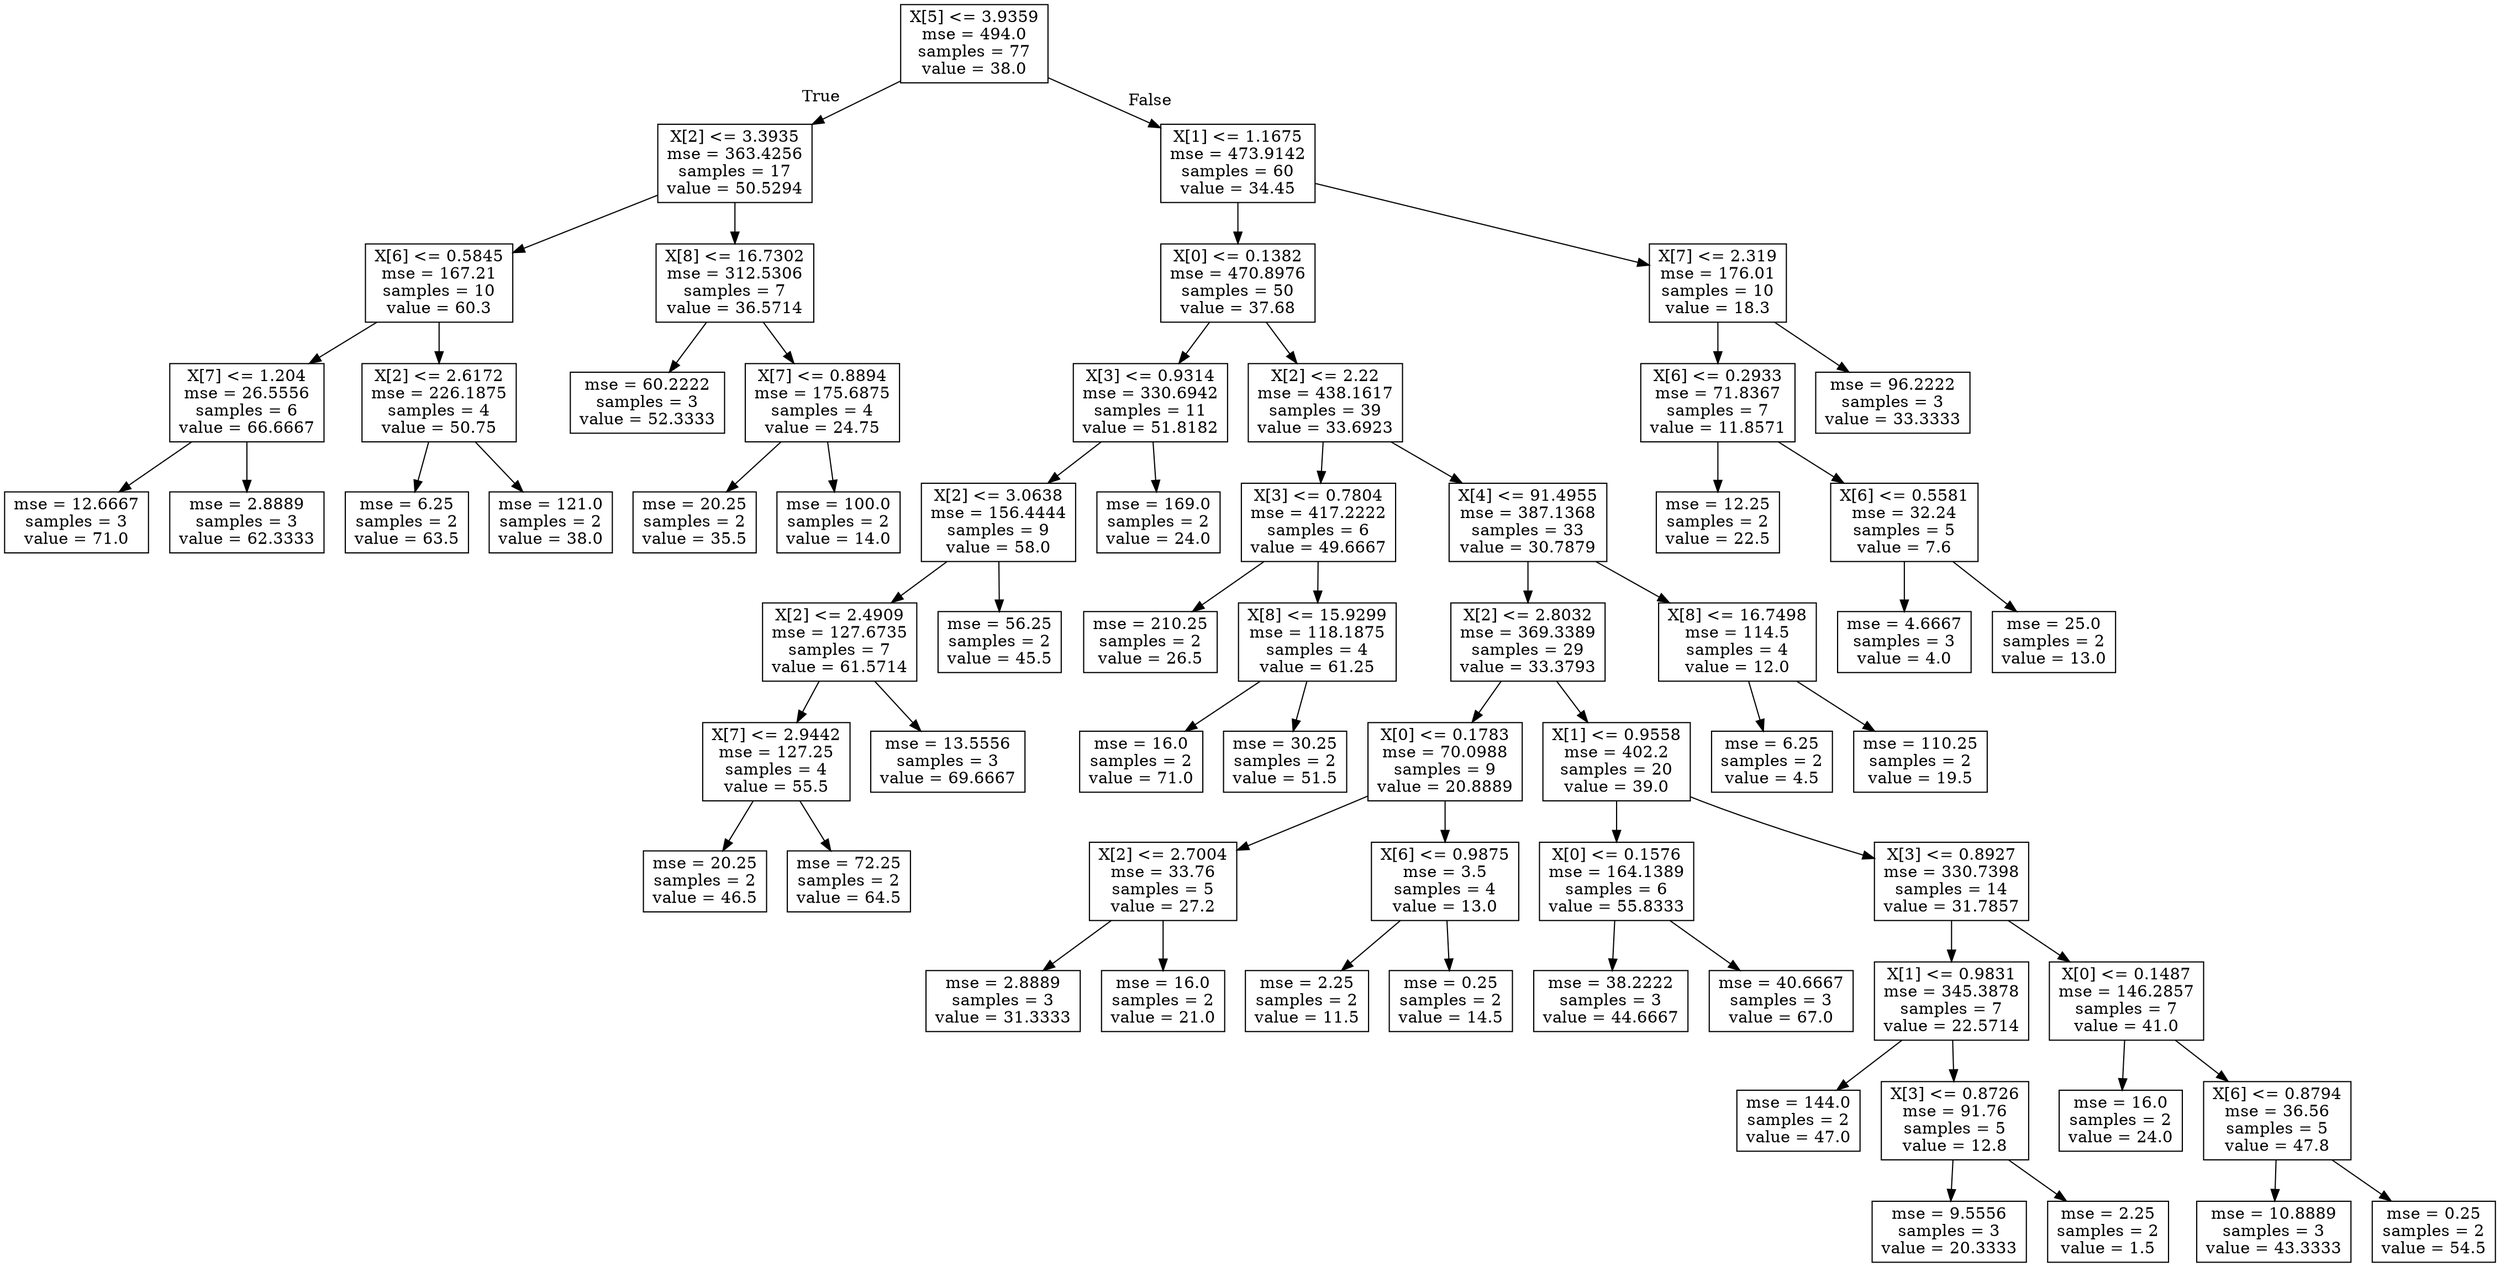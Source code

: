 digraph Tree {
node [shape=box] ;
0 [label="X[5] <= 3.9359\nmse = 494.0\nsamples = 77\nvalue = 38.0"] ;
1 [label="X[2] <= 3.3935\nmse = 363.4256\nsamples = 17\nvalue = 50.5294"] ;
0 -> 1 [labeldistance=2.5, labelangle=45, headlabel="True"] ;
2 [label="X[6] <= 0.5845\nmse = 167.21\nsamples = 10\nvalue = 60.3"] ;
1 -> 2 ;
3 [label="X[7] <= 1.204\nmse = 26.5556\nsamples = 6\nvalue = 66.6667"] ;
2 -> 3 ;
4 [label="mse = 12.6667\nsamples = 3\nvalue = 71.0"] ;
3 -> 4 ;
5 [label="mse = 2.8889\nsamples = 3\nvalue = 62.3333"] ;
3 -> 5 ;
6 [label="X[2] <= 2.6172\nmse = 226.1875\nsamples = 4\nvalue = 50.75"] ;
2 -> 6 ;
7 [label="mse = 6.25\nsamples = 2\nvalue = 63.5"] ;
6 -> 7 ;
8 [label="mse = 121.0\nsamples = 2\nvalue = 38.0"] ;
6 -> 8 ;
9 [label="X[8] <= 16.7302\nmse = 312.5306\nsamples = 7\nvalue = 36.5714"] ;
1 -> 9 ;
10 [label="mse = 60.2222\nsamples = 3\nvalue = 52.3333"] ;
9 -> 10 ;
11 [label="X[7] <= 0.8894\nmse = 175.6875\nsamples = 4\nvalue = 24.75"] ;
9 -> 11 ;
12 [label="mse = 20.25\nsamples = 2\nvalue = 35.5"] ;
11 -> 12 ;
13 [label="mse = 100.0\nsamples = 2\nvalue = 14.0"] ;
11 -> 13 ;
14 [label="X[1] <= 1.1675\nmse = 473.9142\nsamples = 60\nvalue = 34.45"] ;
0 -> 14 [labeldistance=2.5, labelangle=-45, headlabel="False"] ;
15 [label="X[0] <= 0.1382\nmse = 470.8976\nsamples = 50\nvalue = 37.68"] ;
14 -> 15 ;
16 [label="X[3] <= 0.9314\nmse = 330.6942\nsamples = 11\nvalue = 51.8182"] ;
15 -> 16 ;
17 [label="X[2] <= 3.0638\nmse = 156.4444\nsamples = 9\nvalue = 58.0"] ;
16 -> 17 ;
18 [label="X[2] <= 2.4909\nmse = 127.6735\nsamples = 7\nvalue = 61.5714"] ;
17 -> 18 ;
19 [label="X[7] <= 2.9442\nmse = 127.25\nsamples = 4\nvalue = 55.5"] ;
18 -> 19 ;
20 [label="mse = 20.25\nsamples = 2\nvalue = 46.5"] ;
19 -> 20 ;
21 [label="mse = 72.25\nsamples = 2\nvalue = 64.5"] ;
19 -> 21 ;
22 [label="mse = 13.5556\nsamples = 3\nvalue = 69.6667"] ;
18 -> 22 ;
23 [label="mse = 56.25\nsamples = 2\nvalue = 45.5"] ;
17 -> 23 ;
24 [label="mse = 169.0\nsamples = 2\nvalue = 24.0"] ;
16 -> 24 ;
25 [label="X[2] <= 2.22\nmse = 438.1617\nsamples = 39\nvalue = 33.6923"] ;
15 -> 25 ;
26 [label="X[3] <= 0.7804\nmse = 417.2222\nsamples = 6\nvalue = 49.6667"] ;
25 -> 26 ;
27 [label="mse = 210.25\nsamples = 2\nvalue = 26.5"] ;
26 -> 27 ;
28 [label="X[8] <= 15.9299\nmse = 118.1875\nsamples = 4\nvalue = 61.25"] ;
26 -> 28 ;
29 [label="mse = 16.0\nsamples = 2\nvalue = 71.0"] ;
28 -> 29 ;
30 [label="mse = 30.25\nsamples = 2\nvalue = 51.5"] ;
28 -> 30 ;
31 [label="X[4] <= 91.4955\nmse = 387.1368\nsamples = 33\nvalue = 30.7879"] ;
25 -> 31 ;
32 [label="X[2] <= 2.8032\nmse = 369.3389\nsamples = 29\nvalue = 33.3793"] ;
31 -> 32 ;
33 [label="X[0] <= 0.1783\nmse = 70.0988\nsamples = 9\nvalue = 20.8889"] ;
32 -> 33 ;
34 [label="X[2] <= 2.7004\nmse = 33.76\nsamples = 5\nvalue = 27.2"] ;
33 -> 34 ;
35 [label="mse = 2.8889\nsamples = 3\nvalue = 31.3333"] ;
34 -> 35 ;
36 [label="mse = 16.0\nsamples = 2\nvalue = 21.0"] ;
34 -> 36 ;
37 [label="X[6] <= 0.9875\nmse = 3.5\nsamples = 4\nvalue = 13.0"] ;
33 -> 37 ;
38 [label="mse = 2.25\nsamples = 2\nvalue = 11.5"] ;
37 -> 38 ;
39 [label="mse = 0.25\nsamples = 2\nvalue = 14.5"] ;
37 -> 39 ;
40 [label="X[1] <= 0.9558\nmse = 402.2\nsamples = 20\nvalue = 39.0"] ;
32 -> 40 ;
41 [label="X[0] <= 0.1576\nmse = 164.1389\nsamples = 6\nvalue = 55.8333"] ;
40 -> 41 ;
42 [label="mse = 38.2222\nsamples = 3\nvalue = 44.6667"] ;
41 -> 42 ;
43 [label="mse = 40.6667\nsamples = 3\nvalue = 67.0"] ;
41 -> 43 ;
44 [label="X[3] <= 0.8927\nmse = 330.7398\nsamples = 14\nvalue = 31.7857"] ;
40 -> 44 ;
45 [label="X[1] <= 0.9831\nmse = 345.3878\nsamples = 7\nvalue = 22.5714"] ;
44 -> 45 ;
46 [label="mse = 144.0\nsamples = 2\nvalue = 47.0"] ;
45 -> 46 ;
47 [label="X[3] <= 0.8726\nmse = 91.76\nsamples = 5\nvalue = 12.8"] ;
45 -> 47 ;
48 [label="mse = 9.5556\nsamples = 3\nvalue = 20.3333"] ;
47 -> 48 ;
49 [label="mse = 2.25\nsamples = 2\nvalue = 1.5"] ;
47 -> 49 ;
50 [label="X[0] <= 0.1487\nmse = 146.2857\nsamples = 7\nvalue = 41.0"] ;
44 -> 50 ;
51 [label="mse = 16.0\nsamples = 2\nvalue = 24.0"] ;
50 -> 51 ;
52 [label="X[6] <= 0.8794\nmse = 36.56\nsamples = 5\nvalue = 47.8"] ;
50 -> 52 ;
53 [label="mse = 10.8889\nsamples = 3\nvalue = 43.3333"] ;
52 -> 53 ;
54 [label="mse = 0.25\nsamples = 2\nvalue = 54.5"] ;
52 -> 54 ;
55 [label="X[8] <= 16.7498\nmse = 114.5\nsamples = 4\nvalue = 12.0"] ;
31 -> 55 ;
56 [label="mse = 6.25\nsamples = 2\nvalue = 4.5"] ;
55 -> 56 ;
57 [label="mse = 110.25\nsamples = 2\nvalue = 19.5"] ;
55 -> 57 ;
58 [label="X[7] <= 2.319\nmse = 176.01\nsamples = 10\nvalue = 18.3"] ;
14 -> 58 ;
59 [label="X[6] <= 0.2933\nmse = 71.8367\nsamples = 7\nvalue = 11.8571"] ;
58 -> 59 ;
60 [label="mse = 12.25\nsamples = 2\nvalue = 22.5"] ;
59 -> 60 ;
61 [label="X[6] <= 0.5581\nmse = 32.24\nsamples = 5\nvalue = 7.6"] ;
59 -> 61 ;
62 [label="mse = 4.6667\nsamples = 3\nvalue = 4.0"] ;
61 -> 62 ;
63 [label="mse = 25.0\nsamples = 2\nvalue = 13.0"] ;
61 -> 63 ;
64 [label="mse = 96.2222\nsamples = 3\nvalue = 33.3333"] ;
58 -> 64 ;
}